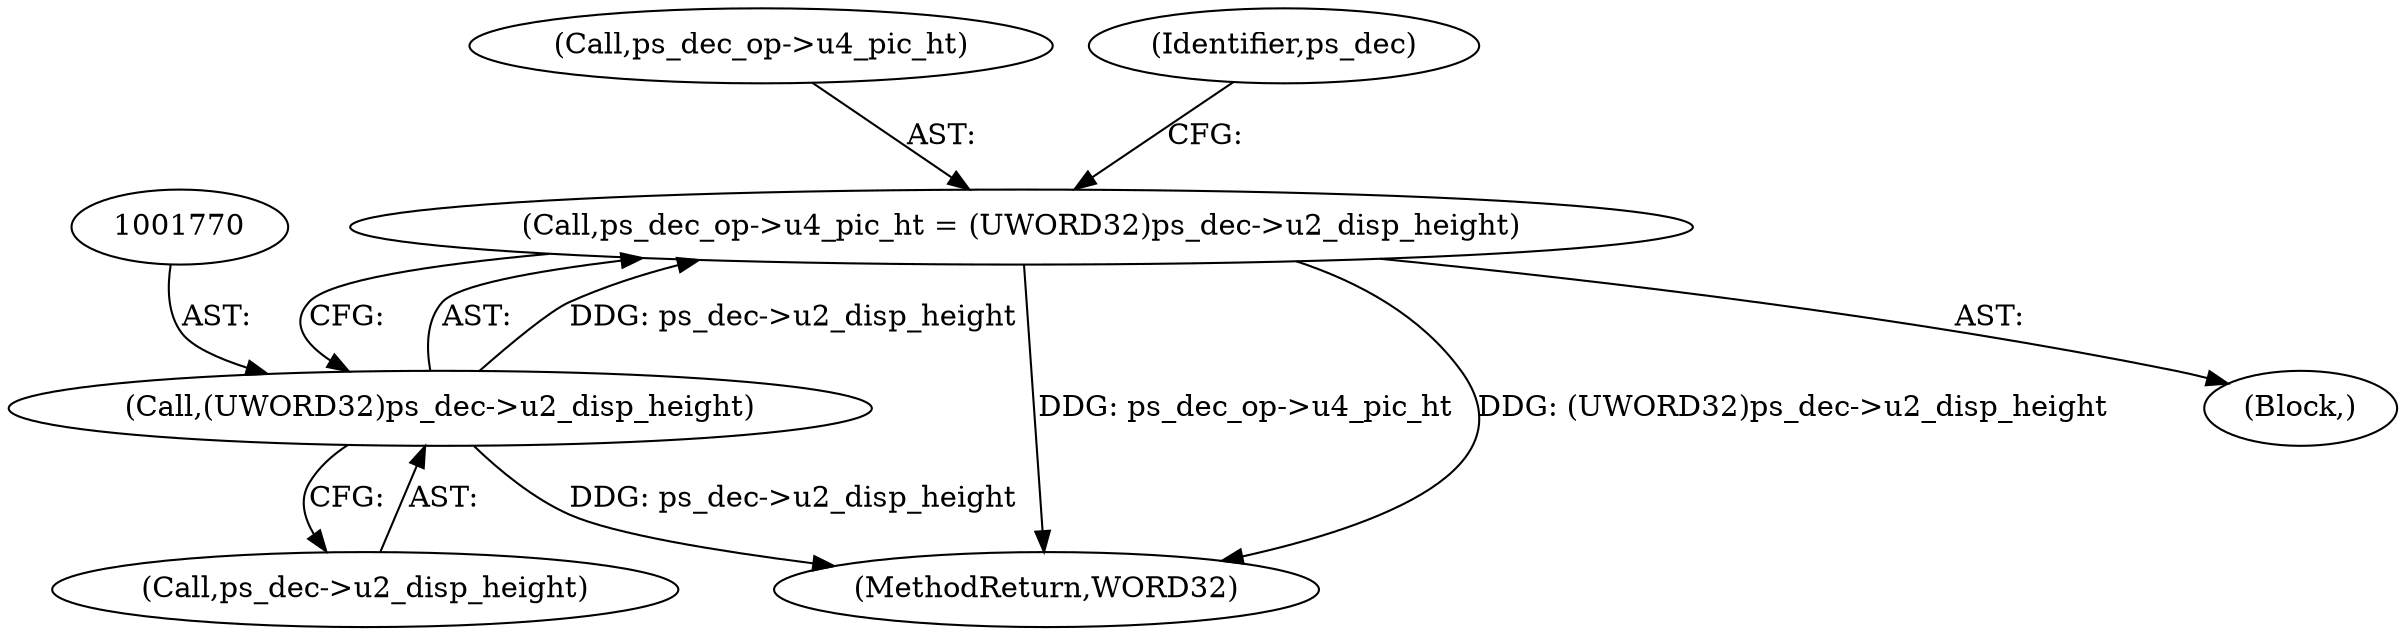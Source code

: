 digraph "0_Android_33ef7de9ddc8ea7eb9cbc440d1cf89957a0c267b@pointer" {
"1001765" [label="(Call,ps_dec_op->u4_pic_ht = (UWORD32)ps_dec->u2_disp_height)"];
"1001769" [label="(Call,(UWORD32)ps_dec->u2_disp_height)"];
"1002189" [label="(MethodReturn,WORD32)"];
"1001771" [label="(Call,ps_dec->u2_disp_height)"];
"1001766" [label="(Call,ps_dec_op->u4_pic_ht)"];
"1001755" [label="(Block,)"];
"1001765" [label="(Call,ps_dec_op->u4_pic_ht = (UWORD32)ps_dec->u2_disp_height)"];
"1001777" [label="(Identifier,ps_dec)"];
"1001769" [label="(Call,(UWORD32)ps_dec->u2_disp_height)"];
"1001765" -> "1001755"  [label="AST: "];
"1001765" -> "1001769"  [label="CFG: "];
"1001766" -> "1001765"  [label="AST: "];
"1001769" -> "1001765"  [label="AST: "];
"1001777" -> "1001765"  [label="CFG: "];
"1001765" -> "1002189"  [label="DDG: ps_dec_op->u4_pic_ht"];
"1001765" -> "1002189"  [label="DDG: (UWORD32)ps_dec->u2_disp_height"];
"1001769" -> "1001765"  [label="DDG: ps_dec->u2_disp_height"];
"1001769" -> "1001771"  [label="CFG: "];
"1001770" -> "1001769"  [label="AST: "];
"1001771" -> "1001769"  [label="AST: "];
"1001769" -> "1002189"  [label="DDG: ps_dec->u2_disp_height"];
}

